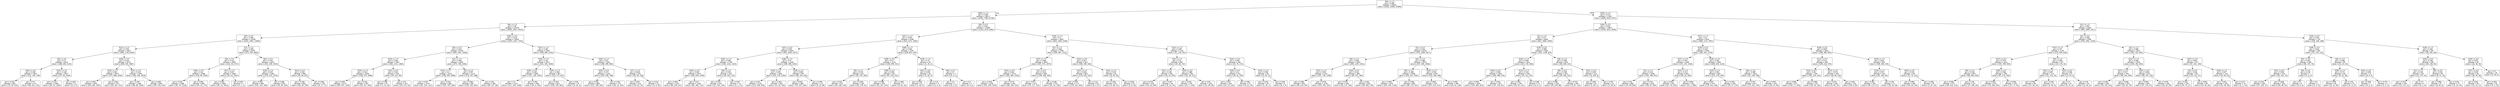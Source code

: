 digraph Tree {
node [shape=box, fontname="helvetica"] ;
edge [fontname="helvetica"] ;
0 [label="X[0] <= 1.5\ngini = 0.499\nsamples = 54044\nvalue = [5246, 13309, 35489]"] ;
1 [label="X[36] <= 1.5\ngini = 0.446\nsamples = 36217\nvalue = [3246, 7189, 25782]"] ;
0 -> 1 [labeldistance=2.5, labelangle=45, headlabel="True"] ;
2 [label="X[6] <= 1.5\ngini = 0.39\nsamples = 25128\nvalue = [2093, 3914, 19121]"] ;
1 -> 2 ;
3 [label="X[0] <= 0.5\ngini = 0.306\nsamples = 14196\nvalue = [1019, 1487, 11690]"] ;
2 -> 3 ;
4 [label="X[12] <= 1.5\ngini = 0.376\nsamples = 7820\nvalue = [646, 1134, 6040]"] ;
3 -> 4 ;
5 [label="X[6] <= 0.5\ngini = 0.27\nsamples = 2541\nvalue = [188, 200, 2153]"] ;
4 -> 5 ;
6 [label="X[20] <= 0.5\ngini = 0.438\nsamples = 1034\nvalue = [131, 155, 748]"] ;
5 -> 6 ;
7 [label="gini = 0.332\nsamples = 662\nvalue = [75, 54, 533]"] ;
6 -> 7 ;
8 [label="gini = 0.57\nsamples = 372\nvalue = [56, 101, 215]"] ;
6 -> 8 ;
9 [label="X[23] <= 1.5\ngini = 0.128\nsamples = 1507\nvalue = [57, 45, 1405]"] ;
5 -> 9 ;
10 [label="gini = 0.122\nsamples = 1496\nvalue = [54, 42, 1400]"] ;
9 -> 10 ;
11 [label="gini = 0.645\nsamples = 11\nvalue = [3, 3, 5]"] ;
9 -> 11 ;
12 [label="X[36] <= 0.5\ngini = 0.419\nsamples = 5279\nvalue = [458, 934, 3887]"] ;
4 -> 12 ;
13 [label="X[18] <= 1.5\ngini = 0.481\nsamples = 2974\nvalue = [277, 688, 2009]"] ;
12 -> 13 ;
14 [label="gini = 0.452\nsamples = 2402\nvalue = [224, 481, 1697]"] ;
13 -> 14 ;
15 [label="gini = 0.563\nsamples = 572\nvalue = [53, 207, 312]"] ;
13 -> 15 ;
16 [label="X[37] <= 1.5\ngini = 0.319\nsamples = 2305\nvalue = [181, 246, 1878]"] ;
12 -> 16 ;
17 [label="gini = 0.195\nsamples = 1456\nvalue = [86, 68, 1302]"] ;
16 -> 17 ;
18 [label="gini = 0.483\nsamples = 849\nvalue = [95, 178, 576]"] ;
16 -> 18 ;
19 [label="X[1] <= 1.5\ngini = 0.208\nsamples = 6376\nvalue = [373, 353, 5650]"] ;
3 -> 19 ;
20 [label="X[6] <= 0.5\ngini = 0.114\nsamples = 3953\nvalue = [142, 94, 3717]"] ;
19 -> 20 ;
21 [label="X[36] <= 0.5\ngini = 0.16\nsamples = 2288\nvalue = [116, 80, 2092]"] ;
20 -> 21 ;
22 [label="gini = 0.201\nsamples = 1480\nvalue = [92, 70, 1318]"] ;
21 -> 22 ;
23 [label="gini = 0.081\nsamples = 808\nvalue = [24, 10, 774]"] ;
21 -> 23 ;
24 [label="X[17] <= 1.5\ngini = 0.047\nsamples = 1665\nvalue = [26, 14, 1625]"] ;
20 -> 24 ;
25 [label="gini = 0.045\nsamples = 1662\nvalue = [25, 13, 1624]"] ;
24 -> 25 ;
26 [label="gini = 0.667\nsamples = 3\nvalue = [1, 1, 1]"] ;
24 -> 26 ;
27 [label="X[6] <= 0.5\ngini = 0.343\nsamples = 2423\nvalue = [231, 259, 1933]"] ;
19 -> 27 ;
28 [label="X[18] <= 1.5\ngini = 0.425\nsamples = 1465\nvalue = [176, 213, 1076]"] ;
27 -> 28 ;
29 [label="gini = 0.502\nsamples = 840\nvalue = [131, 151, 558]"] ;
28 -> 29 ;
30 [label="gini = 0.298\nsamples = 625\nvalue = [45, 62, 518]"] ;
28 -> 30 ;
31 [label="X[14] <= 0.5\ngini = 0.194\nsamples = 958\nvalue = [55, 46, 857]"] ;
27 -> 31 ;
32 [label="gini = 0.164\nsamples = 855\nvalue = [46, 29, 780]"] ;
31 -> 32 ;
33 [label="gini = 0.406\nsamples = 103\nvalue = [9, 17, 77]"] ;
31 -> 33 ;
34 [label="X[36] <= 0.5\ngini = 0.479\nsamples = 10932\nvalue = [1074, 2427, 7431]"] ;
2 -> 34 ;
35 [label="X[0] <= 0.5\ngini = 0.515\nsamples = 6730\nvalue = [635, 1827, 4268]"] ;
34 -> 35 ;
36 [label="X[24] <= 1.5\ngini = 0.536\nsamples = 3367\nvalue = [262, 1121, 1984]"] ;
35 -> 36 ;
37 [label="X[30] <= 1.5\ngini = 0.524\nsamples = 3108\nvalue = [238, 974, 1896]"] ;
36 -> 37 ;
38 [label="gini = 0.493\nsamples = 2175\nvalue = [184, 557, 1434]"] ;
37 -> 38 ;
39 [label="gini = 0.552\nsamples = 933\nvalue = [54, 417, 462]"] ;
37 -> 39 ;
40 [label="X[12] <= 0.5\ngini = 0.554\nsamples = 259\nvalue = [24, 147, 88]"] ;
36 -> 40 ;
41 [label="gini = 0.368\nsamples = 47\nvalue = [1, 10, 36]"] ;
40 -> 41 ;
42 [label="gini = 0.51\nsamples = 212\nvalue = [23, 137, 52]"] ;
40 -> 42 ;
43 [label="X[1] <= 1.5\ngini = 0.482\nsamples = 3363\nvalue = [373, 706, 2284]"] ;
35 -> 43 ;
44 [label="X[12] <= 1.5\ngini = 0.4\nsamples = 2253\nvalue = [198, 359, 1696]"] ;
43 -> 44 ;
45 [label="gini = 0.307\nsamples = 1370\nvalue = [91, 152, 1127]"] ;
44 -> 45 ;
46 [label="gini = 0.515\nsamples = 883\nvalue = [107, 207, 569]"] ;
44 -> 46 ;
47 [label="X[2] <= 1.5\ngini = 0.597\nsamples = 1110\nvalue = [175, 347, 588]"] ;
43 -> 47 ;
48 [label="gini = 0.566\nsamples = 841\nvalue = [129, 220, 492]"] ;
47 -> 48 ;
49 [label="gini = 0.62\nsamples = 269\nvalue = [46, 127, 96]"] ;
47 -> 49 ;
50 [label="X[37] <= 1.5\ngini = 0.402\nsamples = 4202\nvalue = [439, 600, 3163]"] ;
34 -> 50 ;
51 [label="X[30] <= 1.5\ngini = 0.33\nsamples = 2811\nvalue = [241, 301, 2269]"] ;
50 -> 51 ;
52 [label="X[30] <= 0.5\ngini = 0.248\nsamples = 1859\nvalue = [127, 130, 1602]"] ;
51 -> 52 ;
53 [label="gini = 0.3\nsamples = 1411\nvalue = [117, 126, 1168]"] ;
52 -> 53 ;
54 [label="gini = 0.061\nsamples = 448\nvalue = [10, 4, 434]"] ;
52 -> 54 ;
55 [label="X[24] <= 1.5\ngini = 0.463\nsamples = 952\nvalue = [114, 171, 667]"] ;
51 -> 55 ;
56 [label="gini = 0.443\nsamples = 923\nvalue = [105, 155, 663]"] ;
55 -> 56 ;
57 [label="gini = 0.58\nsamples = 29\nvalue = [9, 16, 4]"] ;
55 -> 57 ;
58 [label="X[30] <= 1.5\ngini = 0.52\nsamples = 1391\nvalue = [198, 299, 894]"] ;
50 -> 58 ;
59 [label="X[30] <= 0.5\ngini = 0.473\nsamples = 1140\nvalue = [143, 209, 788]"] ;
58 -> 59 ;
60 [label="gini = 0.522\nsamples = 868\nvalue = [117, 196, 555]"] ;
59 -> 60 ;
61 [label="gini = 0.255\nsamples = 272\nvalue = [26, 13, 233]"] ;
59 -> 61 ;
62 [label="X[7] <= 1.5\ngini = 0.645\nsamples = 251\nvalue = [55, 90, 106]"] ;
58 -> 62 ;
63 [label="gini = 0.657\nsamples = 210\nvalue = [53, 81, 76]"] ;
62 -> 63 ;
64 [label="gini = 0.414\nsamples = 41\nvalue = [2, 9, 30]"] ;
62 -> 64 ;
65 [label="X[0] <= 0.5\ngini = 0.541\nsamples = 11089\nvalue = [1153, 3275, 6661]"] ;
1 -> 65 ;
66 [label="X[37] <= 1.5\ngini = 0.555\nsamples = 6186\nvalue = [510, 2271, 3405]"] ;
65 -> 66 ;
67 [label="X[37] <= 0.5\ngini = 0.535\nsamples = 5004\nvalue = [402, 1630, 2972]"] ;
66 -> 67 ;
68 [label="X[30] <= 1.5\ngini = 0.558\nsamples = 2746\nvalue = [194, 1132, 1420]"] ;
67 -> 68 ;
69 [label="X[30] <= 0.5\ngini = 0.549\nsamples = 2313\nvalue = [165, 879, 1269]"] ;
68 -> 69 ;
70 [label="gini = 0.564\nsamples = 1157\nvalue = [84, 516, 557]"] ;
69 -> 70 ;
71 [label="gini = 0.517\nsamples = 1156\nvalue = [81, 363, 712]"] ;
69 -> 71 ;
72 [label="X[9] <= 1.5\ngini = 0.533\nsamples = 433\nvalue = [29, 253, 151]"] ;
68 -> 72 ;
73 [label="gini = 0.522\nsamples = 419\nvalue = [27, 252, 140]"] ;
72 -> 73 ;
74 [label="gini = 0.357\nsamples = 14\nvalue = [2, 1, 11]"] ;
72 -> 74 ;
75 [label="X[38] <= 1.5\ngini = 0.47\nsamples = 2258\nvalue = [208, 498, 1552]"] ;
67 -> 75 ;
76 [label="X[18] <= 1.5\ngini = 0.391\nsamples = 1661\nvalue = [123, 278, 1260]"] ;
75 -> 76 ;
77 [label="gini = 0.437\nsamples = 1278\nvalue = [112, 246, 920]"] ;
76 -> 77 ;
78 [label="gini = 0.204\nsamples = 383\nvalue = [11, 32, 340]"] ;
76 -> 78 ;
79 [label="X[18] <= 1.5\ngini = 0.605\nsamples = 597\nvalue = [85, 220, 292]"] ;
75 -> 79 ;
80 [label="gini = 0.624\nsamples = 480\nvalue = [79, 197, 204]"] ;
79 -> 80 ;
81 [label="gini = 0.393\nsamples = 117\nvalue = [6, 23, 88]"] ;
79 -> 81 ;
82 [label="X[38] <= 1.5\ngini = 0.563\nsamples = 1182\nvalue = [108, 641, 433]"] ;
66 -> 82 ;
83 [label="X[38] <= 0.5\ngini = 0.57\nsamples = 1132\nvalue = [106, 595, 431]"] ;
82 -> 83 ;
84 [label="X[6] <= 1.5\ngini = 0.519\nsamples = 611\nvalue = [45, 376, 190]"] ;
83 -> 84 ;
85 [label="gini = 0.552\nsamples = 372\nvalue = [25, 198, 149]"] ;
84 -> 85 ;
86 [label="gini = 0.409\nsamples = 239\nvalue = [20, 178, 41]"] ;
84 -> 86 ;
87 [label="X[39] <= 1.5\ngini = 0.596\nsamples = 521\nvalue = [61, 219, 241]"] ;
83 -> 87 ;
88 [label="gini = 0.588\nsamples = 444\nvalue = [52, 167, 225]"] ;
87 -> 88 ;
89 [label="gini = 0.487\nsamples = 77\nvalue = [9, 52, 16]"] ;
87 -> 89 ;
90 [label="X[18] <= 1.5\ngini = 0.15\nsamples = 50\nvalue = [2, 46, 2]"] ;
82 -> 90 ;
91 [label="X[31] <= 0.5\ngini = 0.083\nsamples = 46\nvalue = [2, 44, 0]"] ;
90 -> 91 ;
92 [label="gini = 0.048\nsamples = 41\nvalue = [1, 40, 0]"] ;
91 -> 92 ;
93 [label="gini = 0.32\nsamples = 5\nvalue = [1, 4, 0]"] ;
91 -> 93 ;
94 [label="X[6] <= 0.5\ngini = 0.5\nsamples = 4\nvalue = [0, 2, 2]"] ;
90 -> 94 ;
95 [label="gini = 0.0\nsamples = 2\nvalue = [0, 2, 0]"] ;
94 -> 95 ;
96 [label="gini = 0.0\nsamples = 2\nvalue = [0, 0, 2]"] ;
94 -> 96 ;
97 [label="X[18] <= 1.5\ngini = 0.5\nsamples = 4903\nvalue = [643, 1004, 3256]"] ;
65 -> 97 ;
98 [label="X[1] <= 1.5\ngini = 0.546\nsamples = 3768\nvalue = [592, 861, 2315]"] ;
97 -> 98 ;
99 [label="X[37] <= 1.5\ngini = 0.508\nsamples = 2853\nvalue = [407, 571, 1875]"] ;
98 -> 99 ;
100 [label="X[14] <= 0.5\ngini = 0.461\nsamples = 2170\nvalue = [281, 363, 1526]"] ;
99 -> 100 ;
101 [label="gini = 0.428\nsamples = 1766\nvalue = [215, 258, 1293]"] ;
100 -> 101 ;
102 [label="gini = 0.573\nsamples = 404\nvalue = [66, 105, 233]"] ;
100 -> 102 ;
103 [label="X[1] <= 0.5\ngini = 0.612\nsamples = 683\nvalue = [126, 208, 349]"] ;
99 -> 103 ;
104 [label="gini = 0.617\nsamples = 473\nvalue = [75, 177, 221]"] ;
103 -> 104 ;
105 [label="gini = 0.548\nsamples = 210\nvalue = [51, 31, 128]"] ;
103 -> 105 ;
106 [label="X[14] <= 0.5\ngini = 0.627\nsamples = 915\nvalue = [185, 290, 440]"] ;
98 -> 106 ;
107 [label="X[13] <= 1.5\ngini = 0.624\nsamples = 823\nvalue = [179, 234, 410]"] ;
106 -> 107 ;
108 [label="gini = 0.637\nsamples = 773\nvalue = [179, 231, 363]"] ;
107 -> 108 ;
109 [label="gini = 0.113\nsamples = 50\nvalue = [0, 3, 47]"] ;
107 -> 109 ;
110 [label="X[14] <= 1.5\ngini = 0.519\nsamples = 92\nvalue = [6, 56, 30]"] ;
106 -> 110 ;
111 [label="gini = 0.381\nsamples = 63\nvalue = [3, 48, 12]"] ;
110 -> 111 ;
112 [label="gini = 0.528\nsamples = 29\nvalue = [3, 8, 18]"] ;
110 -> 112 ;
113 [label="X[12] <= 1.5\ngini = 0.295\nsamples = 1135\nvalue = [51, 143, 941]"] ;
97 -> 113 ;
114 [label="X[6] <= 1.5\ngini = 0.21\nsamples = 867\nvalue = [32, 68, 767]"] ;
113 -> 114 ;
115 [label="X[21] <= 0.5\ngini = 0.105\nsamples = 582\nvalue = [10, 22, 550]"] ;
114 -> 115 ;
116 [label="gini = 0.074\nsamples = 526\nvalue = [10, 10, 506]"] ;
115 -> 116 ;
117 [label="gini = 0.337\nsamples = 56\nvalue = [0, 12, 44]"] ;
115 -> 117 ;
118 [label="X[19] <= 0.5\ngini = 0.388\nsamples = 285\nvalue = [22, 46, 217]"] ;
114 -> 118 ;
119 [label="gini = 0.228\nsamples = 135\nvalue = [10, 7, 118]"] ;
118 -> 119 ;
120 [label="gini = 0.49\nsamples = 150\nvalue = [12, 39, 99]"] ;
118 -> 120 ;
121 [label="X[24] <= 0.5\ngini = 0.495\nsamples = 268\nvalue = [19, 75, 174]"] ;
113 -> 121 ;
122 [label="X[30] <= 0.5\ngini = 0.42\nsamples = 222\nvalue = [18, 41, 163]"] ;
121 -> 122 ;
123 [label="gini = 0.322\nsamples = 165\nvalue = [12, 19, 134]"] ;
122 -> 123 ;
124 [label="gini = 0.581\nsamples = 57\nvalue = [6, 22, 29]"] ;
122 -> 124 ;
125 [label="X[13] <= 1.5\ngini = 0.396\nsamples = 46\nvalue = [1, 34, 11]"] ;
121 -> 125 ;
126 [label="gini = 0.329\nsamples = 40\nvalue = [1, 32, 7]"] ;
125 -> 126 ;
127 [label="gini = 0.444\nsamples = 6\nvalue = [0, 2, 4]"] ;
125 -> 127 ;
128 [label="X[36] <= 1.5\ngini = 0.573\nsamples = 17827\nvalue = [2000, 6120, 9707]"] ;
0 -> 128 [labeldistance=2.5, labelangle=-45, headlabel="False"] ;
129 [label="X[36] <= 0.5\ngini = 0.552\nsamples = 13827\nvalue = [1516, 4221, 8090]"] ;
128 -> 129 ;
130 [label="X[1] <= 1.5\ngini = 0.57\nsamples = 8404\nvalue = [827, 3084, 4493]"] ;
129 -> 130 ;
131 [label="X[1] <= 0.5\ngini = 0.544\nsamples = 6139\nvalue = [576, 1946, 3617]"] ;
130 -> 131 ;
132 [label="X[6] <= 1.5\ngini = 0.569\nsamples = 3063\nvalue = [259, 1253, 1551]"] ;
131 -> 132 ;
133 [label="X[12] <= 1.5\ngini = 0.555\nsamples = 2101\nvalue = [197, 716, 1188]"] ;
132 -> 133 ;
134 [label="gini = 0.482\nsamples = 942\nvalue = [90, 215, 637]"] ;
133 -> 134 ;
135 [label="gini = 0.579\nsamples = 1159\nvalue = [107, 501, 551]"] ;
133 -> 135 ;
136 [label="X[18] <= 0.5\ngini = 0.542\nsamples = 962\nvalue = [62, 537, 363]"] ;
132 -> 136 ;
137 [label="gini = 0.553\nsamples = 346\nvalue = [24, 137, 185]"] ;
136 -> 137 ;
138 [label="gini = 0.491\nsamples = 616\nvalue = [38, 400, 178]"] ;
136 -> 138 ;
139 [label="X[2] <= 1.5\ngini = 0.488\nsamples = 3076\nvalue = [317, 693, 2066]"] ;
131 -> 139 ;
140 [label="X[6] <= 1.5\ngini = 0.408\nsamples = 2098\nvalue = [194, 337, 1567]"] ;
139 -> 140 ;
141 [label="gini = 0.346\nsamples = 1415\nvalue = [125, 164, 1126]"] ;
140 -> 141 ;
142 [label="gini = 0.509\nsamples = 683\nvalue = [69, 173, 441]"] ;
140 -> 142 ;
143 [label="X[18] <= 1.5\ngini = 0.591\nsamples = 978\nvalue = [123, 356, 499]"] ;
139 -> 143 ;
144 [label="gini = 0.605\nsamples = 792\nvalue = [107, 314, 371]"] ;
143 -> 144 ;
145 [label="gini = 0.468\nsamples = 186\nvalue = [16, 42, 128]"] ;
143 -> 145 ;
146 [label="X[19] <= 0.5\ngini = 0.586\nsamples = 2265\nvalue = [251, 1138, 876]"] ;
130 -> 146 ;
147 [label="X[18] <= 1.5\ngini = 0.605\nsamples = 1611\nvalue = [213, 732, 666]"] ;
146 -> 147 ;
148 [label="X[18] <= 0.5\ngini = 0.598\nsamples = 1405\nvalue = [182, 689, 534]"] ;
147 -> 148 ;
149 [label="gini = 0.603\nsamples = 1053\nvalue = [135, 465, 453]"] ;
148 -> 149 ;
150 [label="gini = 0.524\nsamples = 352\nvalue = [47, 224, 81]"] ;
148 -> 150 ;
151 [label="X[12] <= 1.5\ngini = 0.523\nsamples = 206\nvalue = [31, 43, 132]"] ;
147 -> 151 ;
152 [label="gini = 0.491\nsamples = 194\nvalue = [28, 35, 131]"] ;
151 -> 152 ;
153 [label="gini = 0.486\nsamples = 12\nvalue = [3, 8, 1]"] ;
151 -> 153 ;
154 [label="X[6] <= 1.5\ngini = 0.508\nsamples = 654\nvalue = [38, 406, 210]"] ;
146 -> 154 ;
155 [label="X[6] <= 0.5\ngini = 0.538\nsamples = 541\nvalue = [34, 306, 201]"] ;
154 -> 155 ;
156 [label="gini = 0.499\nsamples = 336\nvalue = [29, 219, 88]"] ;
155 -> 156 ;
157 [label="gini = 0.515\nsamples = 205\nvalue = [5, 87, 113]"] ;
155 -> 157 ;
158 [label="X[12] <= 0.5\ngini = 0.209\nsamples = 113\nvalue = [4, 100, 9]"] ;
154 -> 158 ;
159 [label="gini = 0.063\nsamples = 62\nvalue = [1, 60, 1]"] ;
158 -> 159 ;
160 [label="gini = 0.357\nsamples = 51\nvalue = [3, 40, 8]"] ;
158 -> 160 ;
161 [label="X[37] <= 1.5\ngini = 0.5\nsamples = 5423\nvalue = [689, 1137, 3597]"] ;
129 -> 161 ;
162 [label="X[18] <= 0.5\ngini = 0.433\nsamples = 3780\nvalue = [381, 657, 2742]"] ;
161 -> 162 ;
163 [label="X[37] <= 0.5\ngini = 0.352\nsamples = 1930\nvalue = [173, 231, 1526]"] ;
162 -> 163 ;
164 [label="X[1] <= 1.5\ngini = 0.412\nsamples = 1286\nvalue = [133, 196, 957]"] ;
163 -> 164 ;
165 [label="gini = 0.34\nsamples = 868\nvalue = [75, 99, 694]"] ;
164 -> 165 ;
166 [label="gini = 0.531\nsamples = 418\nvalue = [58, 97, 263]"] ;
164 -> 166 ;
167 [label="X[12] <= 1.5\ngini = 0.213\nsamples = 644\nvalue = [40, 35, 569]"] ;
163 -> 167 ;
168 [label="gini = 0.304\nsamples = 343\nvalue = [27, 33, 283]"] ;
167 -> 168 ;
169 [label="gini = 0.095\nsamples = 301\nvalue = [13, 2, 286]"] ;
167 -> 169 ;
170 [label="X[18] <= 1.5\ngini = 0.502\nsamples = 1850\nvalue = [208, 426, 1216]"] ;
162 -> 170 ;
171 [label="X[19] <= 1.5\ngini = 0.591\nsamples = 819\nvalue = [111, 278, 430]"] ;
170 -> 171 ;
172 [label="gini = 0.607\nsamples = 579\nvalue = [78, 241, 260]"] ;
171 -> 172 ;
173 [label="gini = 0.456\nsamples = 240\nvalue = [33, 37, 170]"] ;
171 -> 173 ;
174 [label="X[6] <= 1.5\ngini = 0.389\nsamples = 1031\nvalue = [97, 148, 786]"] ;
170 -> 174 ;
175 [label="gini = 0.337\nsamples = 877\nvalue = [73, 101, 703]"] ;
174 -> 175 ;
176 [label="gini = 0.592\nsamples = 154\nvalue = [24, 47, 83]"] ;
174 -> 176 ;
177 [label="X[18] <= 0.5\ngini = 0.609\nsamples = 1643\nvalue = [308, 480, 855]"] ;
161 -> 177 ;
178 [label="X[13] <= 0.5\ngini = 0.573\nsamples = 992\nvalue = [199, 214, 579]"] ;
177 -> 178 ;
179 [label="X[24] <= 0.5\ngini = 0.56\nsamples = 709\nvalue = [165, 120, 424]"] ;
178 -> 179 ;
180 [label="gini = 0.585\nsamples = 472\nvalue = [132, 77, 263]"] ;
179 -> 180 ;
181 [label="gini = 0.486\nsamples = 237\nvalue = [33, 43, 161]"] ;
179 -> 181 ;
182 [label="X[13] <= 1.5\ngini = 0.575\nsamples = 283\nvalue = [34, 94, 155]"] ;
178 -> 182 ;
183 [label="gini = 0.525\nsamples = 160\nvalue = [5, 85, 70]"] ;
182 -> 183 ;
184 [label="gini = 0.461\nsamples = 123\nvalue = [29, 9, 85]"] ;
182 -> 184 ;
185 [label="X[18] <= 1.5\ngini = 0.625\nsamples = 651\nvalue = [109, 266, 276]"] ;
177 -> 185 ;
186 [label="X[19] <= 1.5\ngini = 0.557\nsamples = 320\nvalue = [62, 193, 65]"] ;
185 -> 186 ;
187 [label="gini = 0.461\nsamples = 246\nvalue = [36, 173, 37]"] ;
186 -> 187 ;
188 [label="gini = 0.66\nsamples = 74\nvalue = [26, 20, 28]"] ;
186 -> 188 ;
189 [label="X[20] <= 0.5\ngini = 0.525\nsamples = 331\nvalue = [47, 73, 211]"] ;
185 -> 189 ;
190 [label="gini = 0.495\nsamples = 286\nvalue = [44, 50, 192]"] ;
189 -> 190 ;
191 [label="gini = 0.556\nsamples = 45\nvalue = [3, 23, 19]"] ;
189 -> 191 ;
192 [label="X[1] <= 1.5\ngini = 0.597\nsamples = 4000\nvalue = [484, 1899, 1617]"] ;
128 -> 192 ;
193 [label="X[1] <= 0.5\ngini = 0.596\nsamples = 3268\nvalue = [378, 1461, 1429]"] ;
192 -> 193 ;
194 [label="X[37] <= 1.5\ngini = 0.57\nsamples = 1743\nvalue = [176, 939, 628]"] ;
193 -> 194 ;
195 [label="X[37] <= 0.5\ngini = 0.579\nsamples = 1516\nvalue = [153, 769, 594]"] ;
194 -> 195 ;
196 [label="X[6] <= 1.5\ngini = 0.526\nsamples = 810\nvalue = [66, 494, 250]"] ;
195 -> 196 ;
197 [label="gini = 0.558\nsamples = 573\nvalue = [49, 314, 210]"] ;
196 -> 197 ;
198 [label="gini = 0.39\nsamples = 237\nvalue = [17, 180, 40]"] ;
196 -> 198 ;
199 [label="X[38] <= 1.5\ngini = 0.596\nsamples = 706\nvalue = [87, 275, 344]"] ;
195 -> 199 ;
200 [label="gini = 0.584\nsamples = 570\nvalue = [70, 198, 302]"] ;
199 -> 200 ;
201 [label="gini = 0.568\nsamples = 136\nvalue = [17, 77, 42]"] ;
199 -> 201 ;
202 [label="X[6] <= 1.5\ngini = 0.406\nsamples = 227\nvalue = [23, 170, 34]"] ;
194 -> 202 ;
203 [label="X[12] <= 1.5\ngini = 0.487\nsamples = 170\nvalue = [21, 115, 34]"] ;
202 -> 203 ;
204 [label="gini = 0.582\nsamples = 99\nvalue = [17, 56, 26]"] ;
203 -> 204 ;
205 [label="gini = 0.294\nsamples = 71\nvalue = [4, 59, 8]"] ;
203 -> 205 ;
206 [label="X[24] <= 0.5\ngini = 0.068\nsamples = 57\nvalue = [2, 55, 0]"] ;
202 -> 206 ;
207 [label="gini = 0.0\nsamples = 37\nvalue = [0, 37, 0]"] ;
206 -> 207 ;
208 [label="gini = 0.18\nsamples = 20\nvalue = [2, 18, 0]"] ;
206 -> 208 ;
209 [label="X[2] <= 1.5\ngini = 0.589\nsamples = 1525\nvalue = [202, 522, 801]"] ;
193 -> 209 ;
210 [label="X[12] <= 1.5\ngini = 0.566\nsamples = 1208\nvalue = [155, 361, 692]"] ;
209 -> 210 ;
211 [label="X[37] <= 1.5\ngini = 0.527\nsamples = 793\nvalue = [99, 194, 500]"] ;
210 -> 211 ;
212 [label="gini = 0.493\nsamples = 630\nvalue = [76, 132, 422]"] ;
211 -> 212 ;
213 [label="gini = 0.606\nsamples = 163\nvalue = [23, 62, 78]"] ;
211 -> 213 ;
214 [label="X[24] <= 0.5\ngini = 0.606\nsamples = 415\nvalue = [56, 167, 192]"] ;
210 -> 214 ;
215 [label="gini = 0.584\nsamples = 249\nvalue = [27, 125, 97]"] ;
214 -> 215 ;
216 [label="gini = 0.578\nsamples = 166\nvalue = [29, 42, 95]"] ;
214 -> 216 ;
217 [label="X[37] <= 0.5\ngini = 0.602\nsamples = 317\nvalue = [47, 161, 109]"] ;
209 -> 217 ;
218 [label="X[3] <= 0.5\ngini = 0.544\nsamples = 201\nvalue = [23, 121, 57]"] ;
217 -> 218 ;
219 [label="gini = 0.422\nsamples = 102\nvalue = [10, 75, 17]"] ;
218 -> 219 ;
220 [label="gini = 0.604\nsamples = 99\nvalue = [13, 46, 40]"] ;
218 -> 220 ;
221 [label="X[18] <= 1.5\ngini = 0.637\nsamples = 116\nvalue = [24, 40, 52]"] ;
217 -> 221 ;
222 [label="gini = 0.651\nsamples = 100\nvalue = [23, 39, 38]"] ;
221 -> 222 ;
223 [label="gini = 0.227\nsamples = 16\nvalue = [1, 1, 14]"] ;
221 -> 223 ;
224 [label="X[18] <= 0.5\ngini = 0.555\nsamples = 732\nvalue = [106, 438, 188]"] ;
192 -> 224 ;
225 [label="X[38] <= 0.5\ngini = 0.624\nsamples = 365\nvalue = [70, 176, 119]"] ;
224 -> 225 ;
226 [label="X[5] <= 0.5\ngini = 0.602\nsamples = 285\nvalue = [56, 153, 76]"] ;
225 -> 226 ;
227 [label="X[37] <= 0.5\ngini = 0.595\nsamples = 278\nvalue = [55, 153, 70]"] ;
226 -> 227 ;
228 [label="gini = 0.541\nsamples = 169\nvalue = [27, 105, 37]"] ;
227 -> 228 ;
229 [label="gini = 0.648\nsamples = 109\nvalue = [28, 48, 33]"] ;
227 -> 229 ;
230 [label="X[6] <= 0.5\ngini = 0.245\nsamples = 7\nvalue = [1, 0, 6]"] ;
226 -> 230 ;
231 [label="gini = 0.0\nsamples = 6\nvalue = [0, 0, 6]"] ;
230 -> 231 ;
232 [label="gini = 0.0\nsamples = 1\nvalue = [1, 0, 0]"] ;
230 -> 232 ;
233 [label="X[6] <= 1.5\ngini = 0.598\nsamples = 80\nvalue = [14, 23, 43]"] ;
225 -> 233 ;
234 [label="X[38] <= 1.5\ngini = 0.572\nsamples = 69\nvalue = [8, 23, 38]"] ;
233 -> 234 ;
235 [label="gini = 0.499\nsamples = 46\nvalue = [4, 12, 30]"] ;
234 -> 235 ;
236 [label="gini = 0.62\nsamples = 23\nvalue = [4, 11, 8]"] ;
234 -> 236 ;
237 [label="X[24] <= 0.5\ngini = 0.496\nsamples = 11\nvalue = [6, 0, 5]"] ;
233 -> 237 ;
238 [label="gini = 0.408\nsamples = 7\nvalue = [5, 0, 2]"] ;
237 -> 238 ;
239 [label="gini = 0.375\nsamples = 4\nvalue = [1, 0, 3]"] ;
237 -> 239 ;
240 [label="X[18] <= 1.5\ngini = 0.445\nsamples = 367\nvalue = [36, 262, 69]"] ;
224 -> 240 ;
241 [label="X[30] <= 0.5\ngini = 0.348\nsamples = 285\nvalue = [20, 226, 39]"] ;
240 -> 241 ;
242 [label="X[7] <= 1.5\ngini = 0.234\nsamples = 201\nvalue = [12, 175, 14]"] ;
241 -> 242 ;
243 [label="gini = 0.215\nsamples = 195\nvalue = [12, 172, 11]"] ;
242 -> 243 ;
244 [label="gini = 0.5\nsamples = 6\nvalue = [0, 3, 3]"] ;
242 -> 244 ;
245 [label="X[6] <= 0.5\ngini = 0.534\nsamples = 84\nvalue = [8, 51, 25]"] ;
241 -> 245 ;
246 [label="gini = 0.386\nsamples = 47\nvalue = [6, 36, 5]"] ;
245 -> 246 ;
247 [label="gini = 0.541\nsamples = 37\nvalue = [2, 15, 20]"] ;
245 -> 247 ;
248 [label="X[20] <= 0.5\ngini = 0.635\nsamples = 82\nvalue = [16, 36, 30]"] ;
240 -> 248 ;
249 [label="X[37] <= 0.5\ngini = 0.639\nsamples = 64\nvalue = [16, 18, 30]"] ;
248 -> 249 ;
250 [label="gini = 0.661\nsamples = 38\nvalue = [12, 15, 11]"] ;
249 -> 250 ;
251 [label="gini = 0.429\nsamples = 26\nvalue = [4, 3, 19]"] ;
249 -> 251 ;
252 [label="gini = 0.0\nsamples = 18\nvalue = [0, 18, 0]"] ;
248 -> 252 ;
}